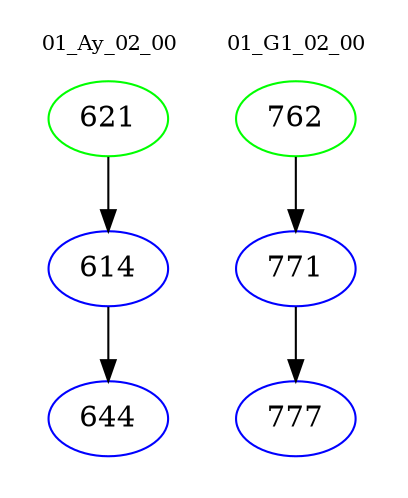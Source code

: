 digraph{
subgraph cluster_0 {
color = white
label = "01_Ay_02_00";
fontsize=10;
T0_621 [label="621", color="green"]
T0_621 -> T0_614 [color="black"]
T0_614 [label="614", color="blue"]
T0_614 -> T0_644 [color="black"]
T0_644 [label="644", color="blue"]
}
subgraph cluster_1 {
color = white
label = "01_G1_02_00";
fontsize=10;
T1_762 [label="762", color="green"]
T1_762 -> T1_771 [color="black"]
T1_771 [label="771", color="blue"]
T1_771 -> T1_777 [color="black"]
T1_777 [label="777", color="blue"]
}
}
